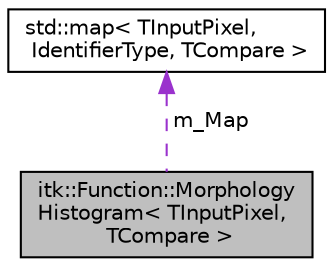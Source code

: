 digraph "itk::Function::MorphologyHistogram&lt; TInputPixel, TCompare &gt;"
{
 // LATEX_PDF_SIZE
  edge [fontname="Helvetica",fontsize="10",labelfontname="Helvetica",labelfontsize="10"];
  node [fontname="Helvetica",fontsize="10",shape=record];
  Node1 [label="itk::Function::Morphology\lHistogram\< TInputPixel,\l TCompare \>",height=0.2,width=0.4,color="black", fillcolor="grey75", style="filled", fontcolor="black",tooltip=" "];
  Node2 -> Node1 [dir="back",color="darkorchid3",fontsize="10",style="dashed",label=" m_Map" ,fontname="Helvetica"];
  Node2 [label="std::map\< TInputPixel,\l IdentifierType, TCompare \>",height=0.2,width=0.4,color="black", fillcolor="white", style="filled",tooltip=" "];
}
